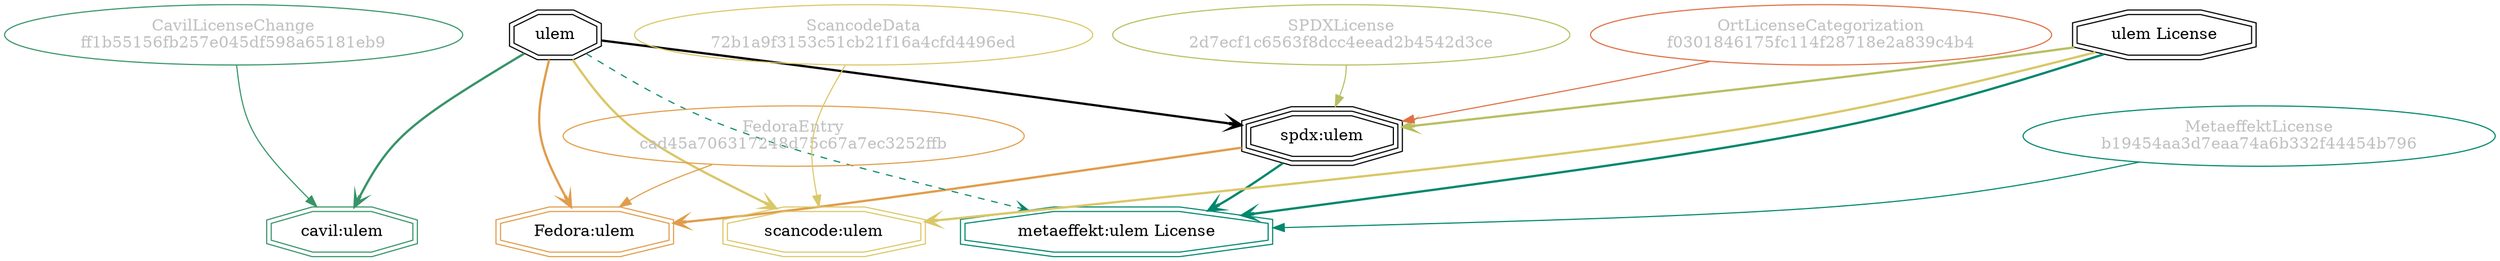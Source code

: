 strict digraph {
    node [shape=box];
    graph [splines=curved];
    4793 [label="SPDXLicense\n2d7ecf1c6563f8dcc4eead2b4542d3ce"
         ,fontcolor=gray
         ,color="#b8bf62"
         ,fillcolor="beige;1"
         ,shape=ellipse];
    4794 [label="spdx:ulem"
         ,shape=tripleoctagon];
    4795 [label=ulem
         ,shape=doubleoctagon];
    4796 [label="ulem License"
         ,shape=doubleoctagon];
    8617 [label="FedoraEntry\ncad45a706317248d75c67a7ec3252ffb"
         ,fontcolor=gray
         ,color="#e09d4b"
         ,fillcolor="beige;1"
         ,shape=ellipse];
    8618 [label="Fedora:ulem"
         ,color="#e09d4b"
         ,shape=doubleoctagon];
    24731 [label="ScancodeData\n72b1a9f3153c51cb21f16a4cfd4496ed"
          ,fontcolor=gray
          ,color="#dac767"
          ,fillcolor="beige;1"
          ,shape=ellipse];
    24732 [label="scancode:ulem"
          ,color="#dac767"
          ,shape=doubleoctagon];
    35317 [label="OrtLicenseCategorization\nf0301846175fc114f28718e2a839c4b4"
          ,fontcolor=gray
          ,color="#e06f45"
          ,fillcolor="beige;1"
          ,shape=ellipse];
    38084 [label="CavilLicenseChange\nff1b55156fb257e045df598a65181eb9"
          ,fontcolor=gray
          ,color="#379469"
          ,fillcolor="beige;1"
          ,shape=ellipse];
    38085 [label="cavil:ulem"
          ,color="#379469"
          ,shape=doubleoctagon];
    49289 [label="MetaeffektLicense\nb19454aa3d7eaa74a6b332f44454b796"
          ,fontcolor=gray
          ,color="#00876c"
          ,fillcolor="beige;1"
          ,shape=ellipse];
    49290 [label="metaeffekt:ulem License"
          ,color="#00876c"
          ,shape=doubleoctagon];
    4793 -> 4794 [weight=0.5
                 ,color="#b8bf62"];
    4794 -> 8618 [style=bold
                 ,arrowhead=vee
                 ,weight=0.7
                 ,color="#e09d4b"];
    4794 -> 49290 [style=bold
                  ,arrowhead=vee
                  ,weight=0.7
                  ,color="#00876c"];
    4795 -> 4794 [style=bold
                 ,arrowhead=vee
                 ,weight=0.7];
    4795 -> 8618 [style=bold
                 ,arrowhead=vee
                 ,weight=0.7
                 ,color="#e09d4b"];
    4795 -> 24732 [style=bold
                  ,arrowhead=vee
                  ,weight=0.7
                  ,color="#dac767"];
    4795 -> 38085 [style=bold
                  ,arrowhead=vee
                  ,weight=0.7
                  ,color="#379469"];
    4795 -> 38085 [style=bold
                  ,arrowhead=vee
                  ,weight=0.7
                  ,color="#379469"];
    4795 -> 49290 [style=dashed
                  ,arrowhead=vee
                  ,weight=0.5
                  ,color="#00876c"];
    4796 -> 4794 [style=bold
                 ,arrowhead=vee
                 ,weight=0.7
                 ,color="#b8bf62"];
    4796 -> 24732 [style=bold
                  ,arrowhead=vee
                  ,weight=0.7
                  ,color="#dac767"];
    4796 -> 49290 [style=bold
                  ,arrowhead=vee
                  ,weight=0.7
                  ,color="#00876c"];
    4796 -> 49290 [style=bold
                  ,arrowhead=vee
                  ,weight=0.7
                  ,color="#00876c"];
    8617 -> 8618 [weight=0.5
                 ,color="#e09d4b"];
    24731 -> 24732 [weight=0.5
                   ,color="#dac767"];
    35317 -> 4794 [weight=0.5
                  ,color="#e06f45"];
    38084 -> 38085 [weight=0.5
                   ,color="#379469"];
    49289 -> 49290 [weight=0.5
                   ,color="#00876c"];
}
